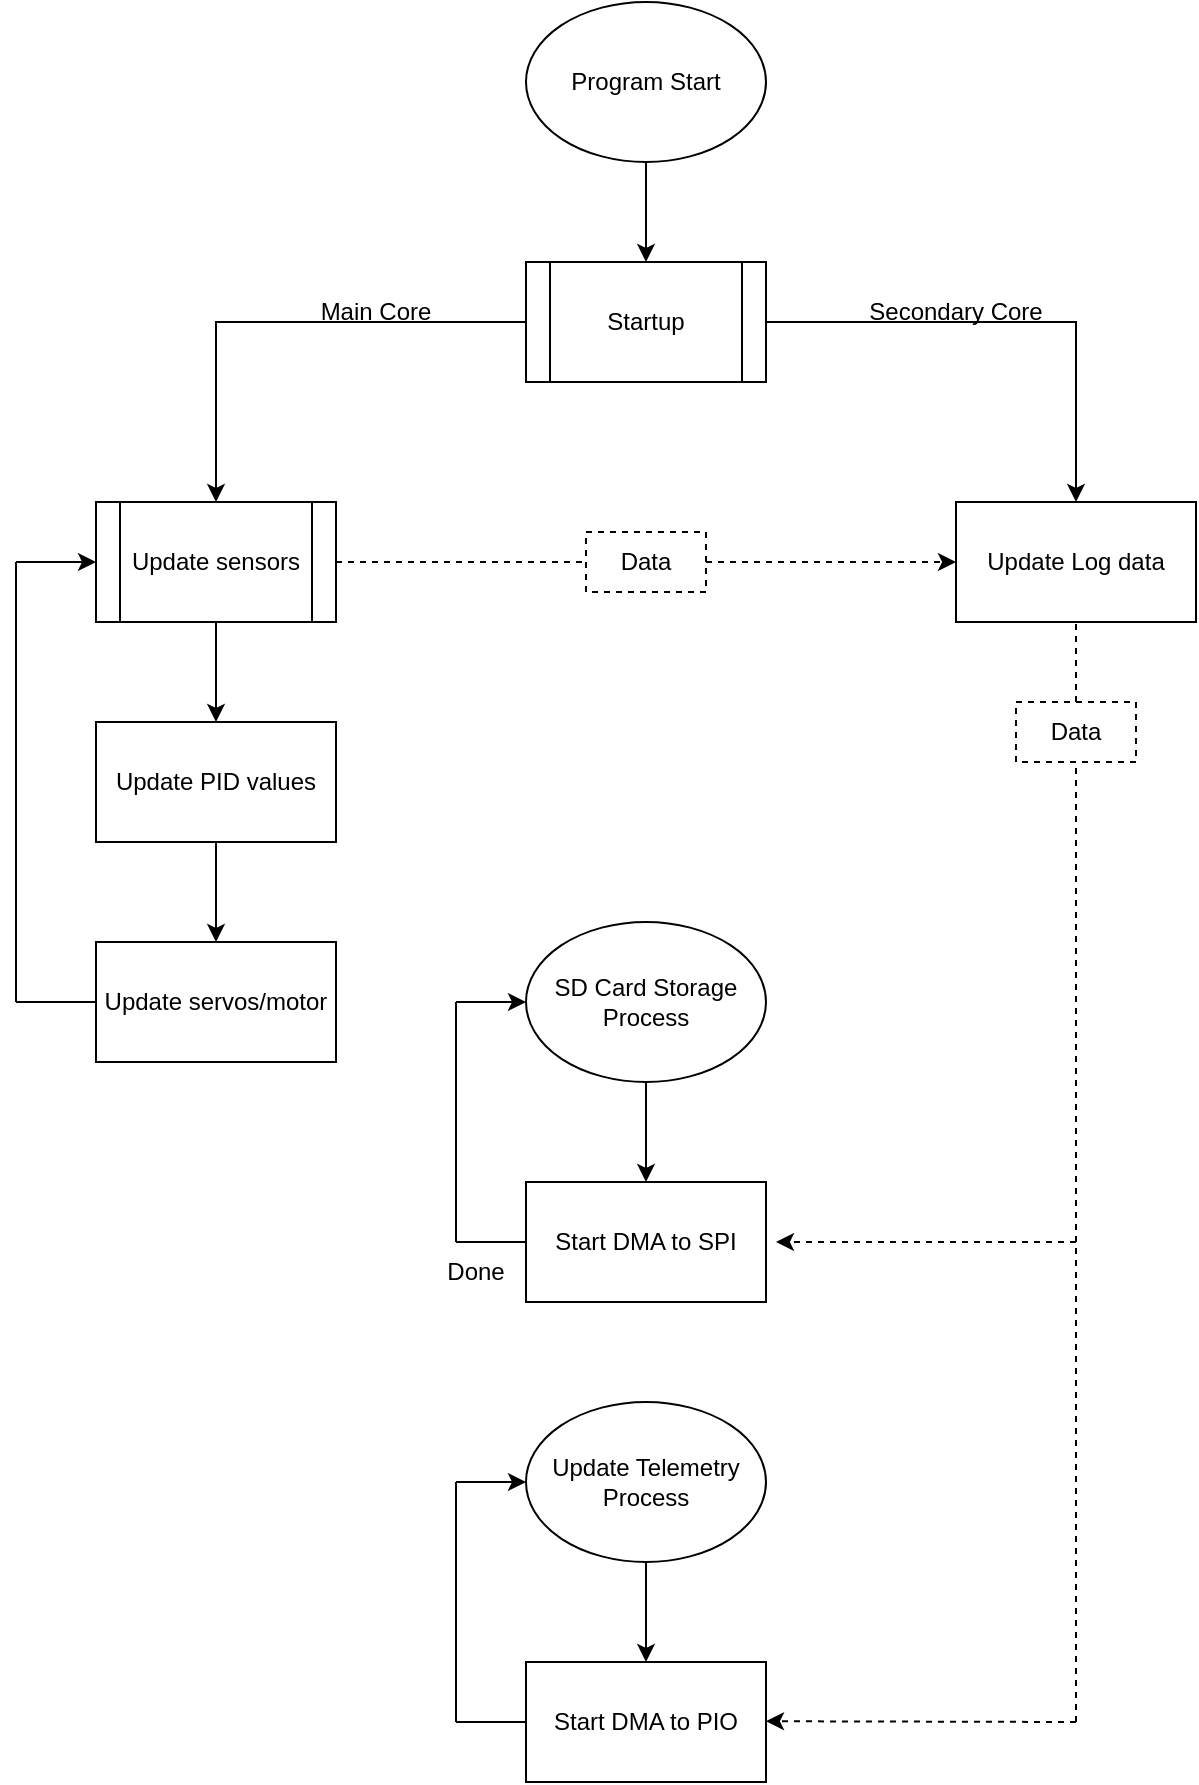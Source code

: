 <mxfile version="17.4.2"><diagram id="ZzAjj0J8slK8eoB7G_gB" name="Page-1"><mxGraphModel dx="798" dy="428" grid="1" gridSize="10" guides="1" tooltips="1" connect="1" arrows="1" fold="1" page="1" pageScale="1" pageWidth="850" pageHeight="1100" math="0" shadow="0"><root><mxCell id="0"/><mxCell id="1" parent="0"/><mxCell id="rB4V3R2wl3KBQ6tARNFa-10" value="" style="edgeStyle=orthogonalEdgeStyle;rounded=0;orthogonalLoop=1;jettySize=auto;html=1;" edge="1" parent="1" source="rB4V3R2wl3KBQ6tARNFa-1" target="rB4V3R2wl3KBQ6tARNFa-3"><mxGeometry relative="1" as="geometry"/></mxCell><mxCell id="rB4V3R2wl3KBQ6tARNFa-1" value="Program Start" style="ellipse;whiteSpace=wrap;html=1;" vertex="1" parent="1"><mxGeometry x="365" y="50" width="120" height="80" as="geometry"/></mxCell><mxCell id="rB4V3R2wl3KBQ6tARNFa-11" style="edgeStyle=orthogonalEdgeStyle;rounded=0;orthogonalLoop=1;jettySize=auto;html=1;entryX=0.5;entryY=0;entryDx=0;entryDy=0;" edge="1" parent="1" source="rB4V3R2wl3KBQ6tARNFa-3" target="rB4V3R2wl3KBQ6tARNFa-5"><mxGeometry relative="1" as="geometry"/></mxCell><mxCell id="rB4V3R2wl3KBQ6tARNFa-12" style="edgeStyle=orthogonalEdgeStyle;rounded=0;orthogonalLoop=1;jettySize=auto;html=1;exitX=1;exitY=0.5;exitDx=0;exitDy=0;entryX=0.5;entryY=0;entryDx=0;entryDy=0;" edge="1" parent="1" source="rB4V3R2wl3KBQ6tARNFa-3" target="rB4V3R2wl3KBQ6tARNFa-9"><mxGeometry relative="1" as="geometry"/></mxCell><mxCell id="rB4V3R2wl3KBQ6tARNFa-3" value="Startup" style="shape=process;whiteSpace=wrap;html=1;backgroundOutline=1;" vertex="1" parent="1"><mxGeometry x="365" y="180" width="120" height="60" as="geometry"/></mxCell><mxCell id="rB4V3R2wl3KBQ6tARNFa-15" value="" style="edgeStyle=orthogonalEdgeStyle;rounded=0;orthogonalLoop=1;jettySize=auto;html=1;" edge="1" parent="1" source="rB4V3R2wl3KBQ6tARNFa-5" target="rB4V3R2wl3KBQ6tARNFa-6"><mxGeometry relative="1" as="geometry"/></mxCell><mxCell id="rB4V3R2wl3KBQ6tARNFa-21" style="edgeStyle=orthogonalEdgeStyle;rounded=0;orthogonalLoop=1;jettySize=auto;html=1;exitX=1;exitY=0.5;exitDx=0;exitDy=0;entryX=0;entryY=0.5;entryDx=0;entryDy=0;dashed=1;startArrow=none;" edge="1" parent="1" source="rB4V3R2wl3KBQ6tARNFa-22" target="rB4V3R2wl3KBQ6tARNFa-9"><mxGeometry relative="1" as="geometry"/></mxCell><mxCell id="rB4V3R2wl3KBQ6tARNFa-5" value="Update sensors" style="shape=process;whiteSpace=wrap;html=1;backgroundOutline=1;" vertex="1" parent="1"><mxGeometry x="150" y="300" width="120" height="60" as="geometry"/></mxCell><mxCell id="rB4V3R2wl3KBQ6tARNFa-16" value="" style="edgeStyle=orthogonalEdgeStyle;rounded=0;orthogonalLoop=1;jettySize=auto;html=1;" edge="1" parent="1" source="rB4V3R2wl3KBQ6tARNFa-6" target="rB4V3R2wl3KBQ6tARNFa-7"><mxGeometry relative="1" as="geometry"/></mxCell><mxCell id="rB4V3R2wl3KBQ6tARNFa-6" value="Update PID values" style="rounded=0;whiteSpace=wrap;html=1;" vertex="1" parent="1"><mxGeometry x="150" y="410" width="120" height="60" as="geometry"/></mxCell><mxCell id="rB4V3R2wl3KBQ6tARNFa-7" value="Update servos/motor" style="rounded=0;whiteSpace=wrap;html=1;" vertex="1" parent="1"><mxGeometry x="150" y="520" width="120" height="60" as="geometry"/></mxCell><mxCell id="rB4V3R2wl3KBQ6tARNFa-9" value="Update Log data" style="rounded=0;whiteSpace=wrap;html=1;" vertex="1" parent="1"><mxGeometry x="580" y="300" width="120" height="60" as="geometry"/></mxCell><mxCell id="rB4V3R2wl3KBQ6tARNFa-13" value="Main Core" style="text;html=1;strokeColor=none;fillColor=none;align=center;verticalAlign=middle;whiteSpace=wrap;rounded=0;" vertex="1" parent="1"><mxGeometry x="260" y="190" width="60" height="30" as="geometry"/></mxCell><mxCell id="rB4V3R2wl3KBQ6tARNFa-14" value="Secondary Core" style="text;html=1;strokeColor=none;fillColor=none;align=center;verticalAlign=middle;whiteSpace=wrap;rounded=0;" vertex="1" parent="1"><mxGeometry x="530" y="190" width="100" height="30" as="geometry"/></mxCell><mxCell id="rB4V3R2wl3KBQ6tARNFa-18" value="" style="endArrow=none;html=1;rounded=0;exitX=0;exitY=0.5;exitDx=0;exitDy=0;" edge="1" parent="1" source="rB4V3R2wl3KBQ6tARNFa-7"><mxGeometry width="50" height="50" relative="1" as="geometry"><mxPoint x="380" y="510" as="sourcePoint"/><mxPoint x="110" y="550" as="targetPoint"/></mxGeometry></mxCell><mxCell id="rB4V3R2wl3KBQ6tARNFa-19" value="" style="endArrow=none;html=1;rounded=0;" edge="1" parent="1"><mxGeometry width="50" height="50" relative="1" as="geometry"><mxPoint x="110" y="550" as="sourcePoint"/><mxPoint x="110" y="330" as="targetPoint"/></mxGeometry></mxCell><mxCell id="rB4V3R2wl3KBQ6tARNFa-20" value="" style="endArrow=classic;html=1;rounded=0;entryX=0;entryY=0.5;entryDx=0;entryDy=0;" edge="1" parent="1" target="rB4V3R2wl3KBQ6tARNFa-5"><mxGeometry width="50" height="50" relative="1" as="geometry"><mxPoint x="110" y="330" as="sourcePoint"/><mxPoint x="430" y="460" as="targetPoint"/></mxGeometry></mxCell><mxCell id="rB4V3R2wl3KBQ6tARNFa-22" value="Data" style="text;html=1;strokeColor=default;fillColor=none;align=center;verticalAlign=middle;whiteSpace=wrap;rounded=0;dashed=1;" vertex="1" parent="1"><mxGeometry x="395" y="315" width="60" height="30" as="geometry"/></mxCell><mxCell id="rB4V3R2wl3KBQ6tARNFa-24" value="" style="edgeStyle=orthogonalEdgeStyle;rounded=0;orthogonalLoop=1;jettySize=auto;html=1;exitX=1;exitY=0.5;exitDx=0;exitDy=0;entryX=0;entryY=0.5;entryDx=0;entryDy=0;dashed=1;endArrow=none;" edge="1" parent="1" source="rB4V3R2wl3KBQ6tARNFa-5" target="rB4V3R2wl3KBQ6tARNFa-22"><mxGeometry relative="1" as="geometry"><mxPoint x="270" y="330" as="sourcePoint"/><mxPoint x="580" y="330" as="targetPoint"/></mxGeometry></mxCell><mxCell id="rB4V3R2wl3KBQ6tARNFa-27" value="" style="edgeStyle=orthogonalEdgeStyle;rounded=0;orthogonalLoop=1;jettySize=auto;html=1;" edge="1" parent="1" source="rB4V3R2wl3KBQ6tARNFa-25" target="rB4V3R2wl3KBQ6tARNFa-26"><mxGeometry relative="1" as="geometry"/></mxCell><mxCell id="rB4V3R2wl3KBQ6tARNFa-25" value="&lt;div&gt;SD Card Storage&lt;/div&gt;&lt;div&gt;Process&lt;br&gt;&lt;/div&gt;" style="ellipse;whiteSpace=wrap;html=1;strokeColor=default;" vertex="1" parent="1"><mxGeometry x="365" y="510" width="120" height="80" as="geometry"/></mxCell><mxCell id="rB4V3R2wl3KBQ6tARNFa-26" value="Start DMA to SPI" style="rounded=0;whiteSpace=wrap;html=1;strokeColor=default;" vertex="1" parent="1"><mxGeometry x="365" y="640" width="120" height="60" as="geometry"/></mxCell><mxCell id="rB4V3R2wl3KBQ6tARNFa-29" value="" style="endArrow=none;html=1;rounded=0;exitX=0;exitY=0.5;exitDx=0;exitDy=0;" edge="1" parent="1" source="rB4V3R2wl3KBQ6tARNFa-26"><mxGeometry width="50" height="50" relative="1" as="geometry"><mxPoint x="460" y="730" as="sourcePoint"/><mxPoint x="330" y="670" as="targetPoint"/></mxGeometry></mxCell><mxCell id="rB4V3R2wl3KBQ6tARNFa-30" value="" style="endArrow=none;html=1;rounded=0;" edge="1" parent="1"><mxGeometry width="50" height="50" relative="1" as="geometry"><mxPoint x="330" y="670" as="sourcePoint"/><mxPoint x="330" y="550" as="targetPoint"/></mxGeometry></mxCell><mxCell id="rB4V3R2wl3KBQ6tARNFa-31" value="" style="endArrow=classic;html=1;rounded=0;entryX=0;entryY=0.5;entryDx=0;entryDy=0;" edge="1" parent="1" target="rB4V3R2wl3KBQ6tARNFa-25"><mxGeometry width="50" height="50" relative="1" as="geometry"><mxPoint x="330" y="550" as="sourcePoint"/><mxPoint x="510" y="680" as="targetPoint"/></mxGeometry></mxCell><mxCell id="rB4V3R2wl3KBQ6tARNFa-32" value="Done" style="text;html=1;strokeColor=none;fillColor=none;align=center;verticalAlign=middle;whiteSpace=wrap;rounded=0;" vertex="1" parent="1"><mxGeometry x="310" y="670" width="60" height="30" as="geometry"/></mxCell><mxCell id="rB4V3R2wl3KBQ6tARNFa-35" value="" style="endArrow=none;html=1;rounded=0;entryX=0.5;entryY=1;entryDx=0;entryDy=0;dashed=1;startArrow=none;" edge="1" parent="1" source="rB4V3R2wl3KBQ6tARNFa-39" target="rB4V3R2wl3KBQ6tARNFa-9"><mxGeometry width="50" height="50" relative="1" as="geometry"><mxPoint x="640" y="670" as="sourcePoint"/><mxPoint x="520" y="500" as="targetPoint"/></mxGeometry></mxCell><mxCell id="rB4V3R2wl3KBQ6tARNFa-36" value="" style="endArrow=classic;html=1;rounded=0;dashed=1;startArrow=none;" edge="1" parent="1"><mxGeometry width="50" height="50" relative="1" as="geometry"><mxPoint x="640" y="670" as="sourcePoint"/><mxPoint x="490" y="670" as="targetPoint"/></mxGeometry></mxCell><mxCell id="rB4V3R2wl3KBQ6tARNFa-39" value="Data" style="text;html=1;strokeColor=default;fillColor=none;align=center;verticalAlign=middle;whiteSpace=wrap;rounded=0;dashed=1;" vertex="1" parent="1"><mxGeometry x="610" y="400" width="60" height="30" as="geometry"/></mxCell><mxCell id="rB4V3R2wl3KBQ6tARNFa-40" value="" style="endArrow=none;html=1;rounded=0;entryX=0.5;entryY=1;entryDx=0;entryDy=0;dashed=1;" edge="1" parent="1" target="rB4V3R2wl3KBQ6tARNFa-39"><mxGeometry width="50" height="50" relative="1" as="geometry"><mxPoint x="640" y="910" as="sourcePoint"/><mxPoint x="640" y="360" as="targetPoint"/></mxGeometry></mxCell><mxCell id="rB4V3R2wl3KBQ6tARNFa-41" value="" style="edgeStyle=orthogonalEdgeStyle;rounded=0;orthogonalLoop=1;jettySize=auto;html=1;" edge="1" parent="1" source="rB4V3R2wl3KBQ6tARNFa-42" target="rB4V3R2wl3KBQ6tARNFa-43"><mxGeometry relative="1" as="geometry"/></mxCell><mxCell id="rB4V3R2wl3KBQ6tARNFa-42" value="&lt;div&gt;Update Telemetry&lt;/div&gt;&lt;div&gt;Process&lt;br&gt;&lt;/div&gt;" style="ellipse;whiteSpace=wrap;html=1;strokeColor=default;" vertex="1" parent="1"><mxGeometry x="365" y="750" width="120" height="80" as="geometry"/></mxCell><mxCell id="rB4V3R2wl3KBQ6tARNFa-43" value="Start DMA to PIO" style="rounded=0;whiteSpace=wrap;html=1;strokeColor=default;" vertex="1" parent="1"><mxGeometry x="365" y="880" width="120" height="60" as="geometry"/></mxCell><mxCell id="rB4V3R2wl3KBQ6tARNFa-44" value="" style="endArrow=none;html=1;rounded=0;exitX=0;exitY=0.5;exitDx=0;exitDy=0;" edge="1" parent="1" source="rB4V3R2wl3KBQ6tARNFa-43"><mxGeometry width="50" height="50" relative="1" as="geometry"><mxPoint x="460" y="970" as="sourcePoint"/><mxPoint x="330" y="910" as="targetPoint"/></mxGeometry></mxCell><mxCell id="rB4V3R2wl3KBQ6tARNFa-45" value="" style="endArrow=none;html=1;rounded=0;" edge="1" parent="1"><mxGeometry width="50" height="50" relative="1" as="geometry"><mxPoint x="330" y="910" as="sourcePoint"/><mxPoint x="330" y="790" as="targetPoint"/></mxGeometry></mxCell><mxCell id="rB4V3R2wl3KBQ6tARNFa-46" value="" style="endArrow=classic;html=1;rounded=0;entryX=0;entryY=0.5;entryDx=0;entryDy=0;" edge="1" parent="1" target="rB4V3R2wl3KBQ6tARNFa-42"><mxGeometry width="50" height="50" relative="1" as="geometry"><mxPoint x="330" y="790" as="sourcePoint"/><mxPoint x="510" y="920" as="targetPoint"/></mxGeometry></mxCell><mxCell id="rB4V3R2wl3KBQ6tARNFa-47" value="" style="endArrow=classic;html=1;rounded=0;dashed=1;startArrow=none;" edge="1" parent="1"><mxGeometry width="50" height="50" relative="1" as="geometry"><mxPoint x="640" y="910" as="sourcePoint"/><mxPoint x="485" y="909.62" as="targetPoint"/></mxGeometry></mxCell></root></mxGraphModel></diagram></mxfile>